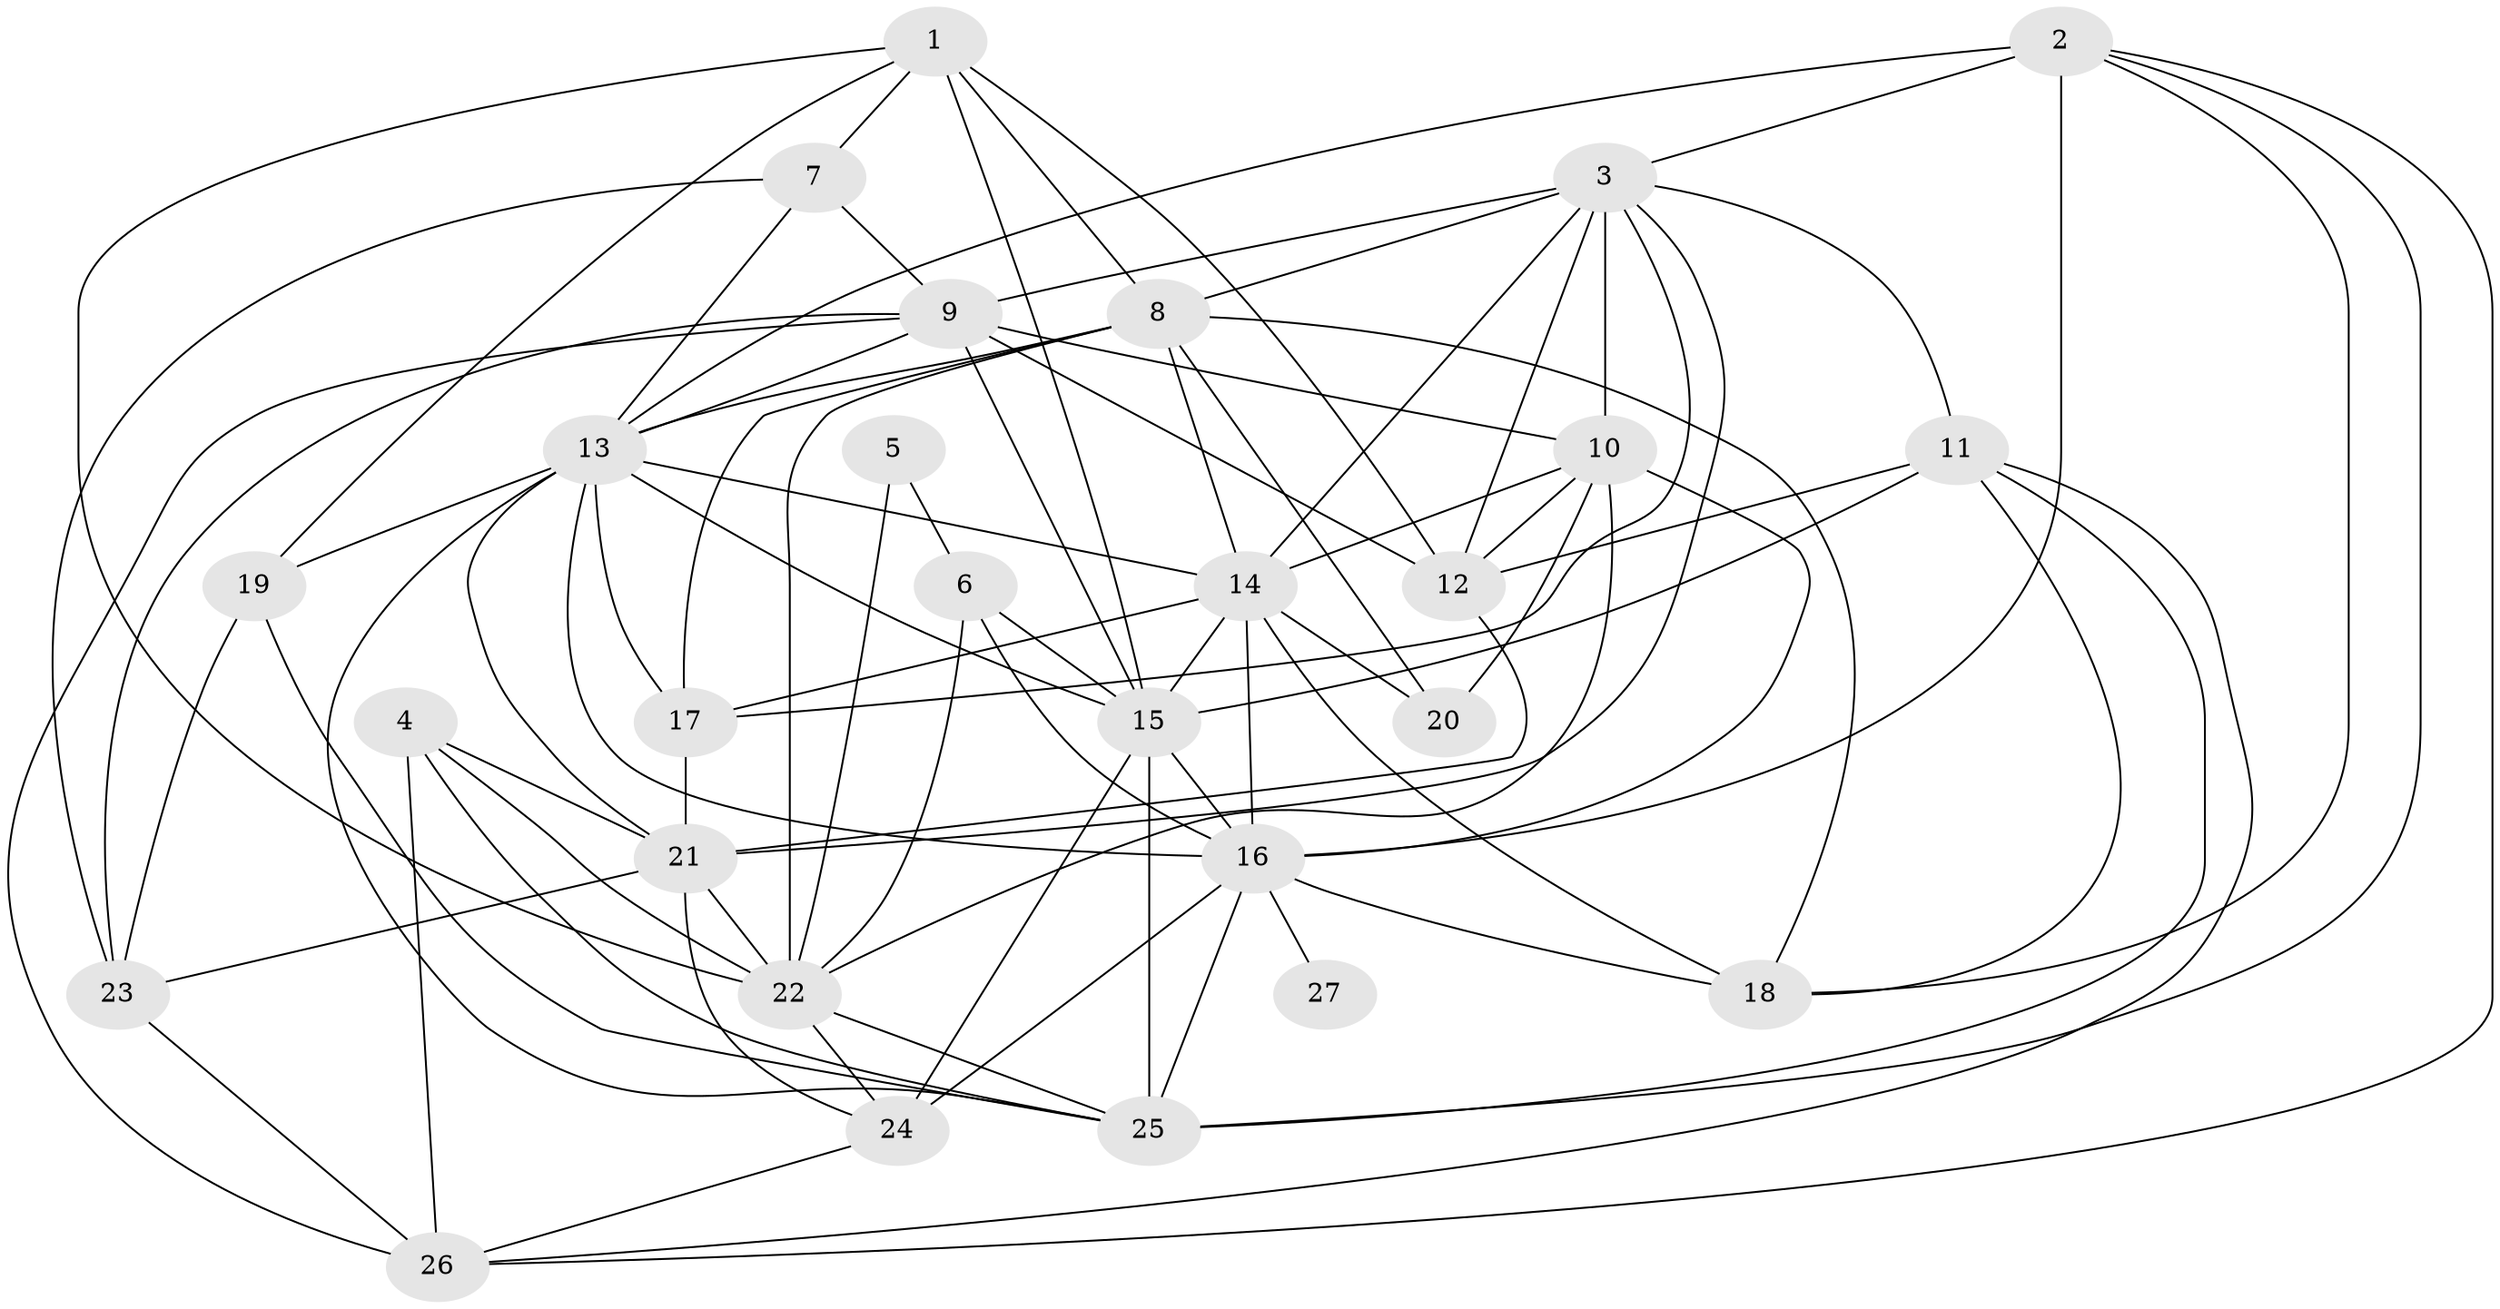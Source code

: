 // original degree distribution, {3: 0.3048780487804878, 5: 0.18292682926829268, 4: 0.3048780487804878, 2: 0.08536585365853659, 6: 0.08536585365853659, 7: 0.024390243902439025, 8: 0.012195121951219513}
// Generated by graph-tools (version 1.1) at 2025/50/03/04/25 22:50:55]
// undirected, 27 vertices, 84 edges
graph export_dot {
  node [color=gray90,style=filled];
  1;
  2;
  3;
  4;
  5;
  6;
  7;
  8;
  9;
  10;
  11;
  12;
  13;
  14;
  15;
  16;
  17;
  18;
  19;
  20;
  21;
  22;
  23;
  24;
  25;
  26;
  27;
  1 -- 7 [weight=1.0];
  1 -- 8 [weight=2.0];
  1 -- 12 [weight=1.0];
  1 -- 15 [weight=1.0];
  1 -- 19 [weight=1.0];
  1 -- 22 [weight=2.0];
  2 -- 3 [weight=1.0];
  2 -- 13 [weight=2.0];
  2 -- 16 [weight=2.0];
  2 -- 18 [weight=1.0];
  2 -- 25 [weight=1.0];
  2 -- 26 [weight=1.0];
  3 -- 8 [weight=1.0];
  3 -- 9 [weight=1.0];
  3 -- 10 [weight=1.0];
  3 -- 11 [weight=1.0];
  3 -- 12 [weight=1.0];
  3 -- 14 [weight=1.0];
  3 -- 17 [weight=1.0];
  3 -- 21 [weight=1.0];
  4 -- 21 [weight=2.0];
  4 -- 22 [weight=1.0];
  4 -- 25 [weight=1.0];
  4 -- 26 [weight=2.0];
  5 -- 6 [weight=1.0];
  5 -- 22 [weight=1.0];
  6 -- 15 [weight=2.0];
  6 -- 16 [weight=1.0];
  6 -- 22 [weight=1.0];
  7 -- 9 [weight=1.0];
  7 -- 13 [weight=1.0];
  7 -- 23 [weight=1.0];
  8 -- 13 [weight=1.0];
  8 -- 14 [weight=1.0];
  8 -- 17 [weight=1.0];
  8 -- 18 [weight=1.0];
  8 -- 20 [weight=1.0];
  8 -- 22 [weight=2.0];
  9 -- 10 [weight=2.0];
  9 -- 12 [weight=1.0];
  9 -- 13 [weight=1.0];
  9 -- 15 [weight=1.0];
  9 -- 23 [weight=1.0];
  9 -- 26 [weight=1.0];
  10 -- 12 [weight=1.0];
  10 -- 14 [weight=2.0];
  10 -- 16 [weight=1.0];
  10 -- 20 [weight=1.0];
  10 -- 22 [weight=1.0];
  11 -- 12 [weight=1.0];
  11 -- 15 [weight=1.0];
  11 -- 18 [weight=1.0];
  11 -- 25 [weight=1.0];
  11 -- 26 [weight=1.0];
  12 -- 21 [weight=1.0];
  13 -- 14 [weight=2.0];
  13 -- 15 [weight=1.0];
  13 -- 16 [weight=3.0];
  13 -- 17 [weight=1.0];
  13 -- 19 [weight=2.0];
  13 -- 21 [weight=1.0];
  13 -- 25 [weight=1.0];
  14 -- 15 [weight=1.0];
  14 -- 16 [weight=1.0];
  14 -- 17 [weight=1.0];
  14 -- 18 [weight=1.0];
  14 -- 20 [weight=1.0];
  15 -- 16 [weight=1.0];
  15 -- 24 [weight=1.0];
  15 -- 25 [weight=4.0];
  16 -- 18 [weight=2.0];
  16 -- 24 [weight=2.0];
  16 -- 25 [weight=1.0];
  16 -- 27 [weight=2.0];
  17 -- 21 [weight=2.0];
  19 -- 23 [weight=1.0];
  19 -- 25 [weight=1.0];
  21 -- 22 [weight=2.0];
  21 -- 23 [weight=3.0];
  21 -- 24 [weight=1.0];
  22 -- 24 [weight=1.0];
  22 -- 25 [weight=1.0];
  23 -- 26 [weight=1.0];
  24 -- 26 [weight=1.0];
}
